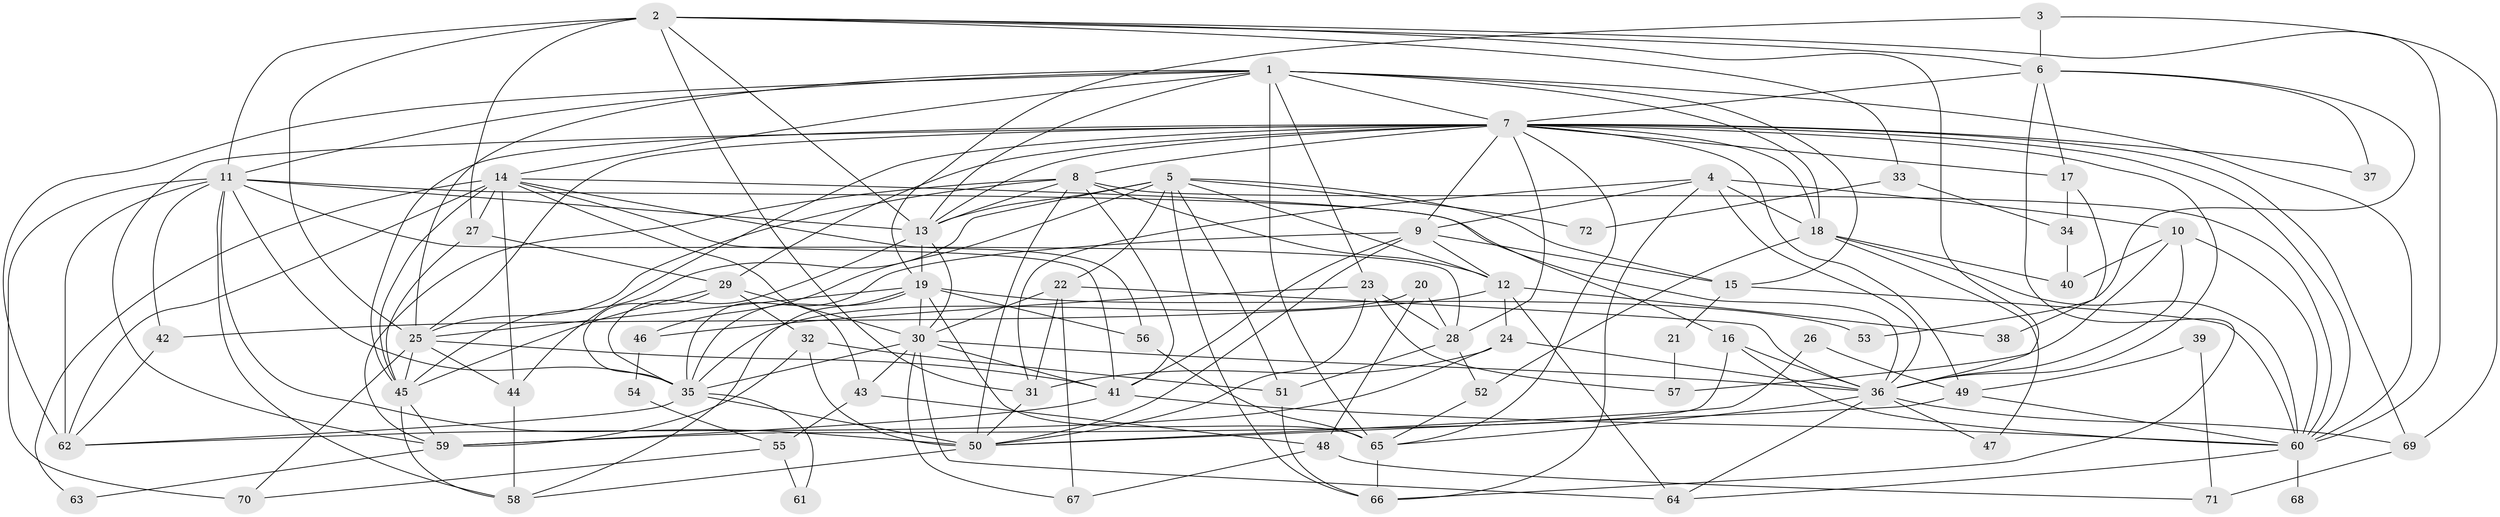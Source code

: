 // original degree distribution, {6: 0.11888111888111888, 5: 0.1888111888111888, 3: 0.25874125874125875, 7: 0.04195804195804196, 4: 0.20279720279720279, 2: 0.17482517482517482, 8: 0.013986013986013986}
// Generated by graph-tools (version 1.1) at 2025/35/03/09/25 02:35:54]
// undirected, 72 vertices, 195 edges
graph export_dot {
graph [start="1"]
  node [color=gray90,style=filled];
  1;
  2;
  3;
  4;
  5;
  6;
  7;
  8;
  9;
  10;
  11;
  12;
  13;
  14;
  15;
  16;
  17;
  18;
  19;
  20;
  21;
  22;
  23;
  24;
  25;
  26;
  27;
  28;
  29;
  30;
  31;
  32;
  33;
  34;
  35;
  36;
  37;
  38;
  39;
  40;
  41;
  42;
  43;
  44;
  45;
  46;
  47;
  48;
  49;
  50;
  51;
  52;
  53;
  54;
  55;
  56;
  57;
  58;
  59;
  60;
  61;
  62;
  63;
  64;
  65;
  66;
  67;
  68;
  69;
  70;
  71;
  72;
  1 -- 7 [weight=1.0];
  1 -- 11 [weight=1.0];
  1 -- 13 [weight=2.0];
  1 -- 14 [weight=1.0];
  1 -- 15 [weight=1.0];
  1 -- 18 [weight=1.0];
  1 -- 23 [weight=2.0];
  1 -- 25 [weight=1.0];
  1 -- 60 [weight=1.0];
  1 -- 62 [weight=1.0];
  1 -- 65 [weight=2.0];
  2 -- 6 [weight=1.0];
  2 -- 11 [weight=1.0];
  2 -- 13 [weight=1.0];
  2 -- 25 [weight=1.0];
  2 -- 27 [weight=1.0];
  2 -- 31 [weight=1.0];
  2 -- 33 [weight=1.0];
  2 -- 36 [weight=1.0];
  2 -- 60 [weight=1.0];
  3 -- 6 [weight=1.0];
  3 -- 19 [weight=1.0];
  3 -- 69 [weight=1.0];
  4 -- 9 [weight=1.0];
  4 -- 10 [weight=1.0];
  4 -- 18 [weight=1.0];
  4 -- 31 [weight=1.0];
  4 -- 36 [weight=1.0];
  4 -- 66 [weight=1.0];
  5 -- 12 [weight=1.0];
  5 -- 13 [weight=2.0];
  5 -- 15 [weight=1.0];
  5 -- 22 [weight=1.0];
  5 -- 45 [weight=1.0];
  5 -- 46 [weight=1.0];
  5 -- 51 [weight=1.0];
  5 -- 66 [weight=1.0];
  5 -- 72 [weight=1.0];
  6 -- 7 [weight=1.0];
  6 -- 17 [weight=1.0];
  6 -- 37 [weight=1.0];
  6 -- 53 [weight=1.0];
  6 -- 66 [weight=1.0];
  7 -- 8 [weight=1.0];
  7 -- 9 [weight=1.0];
  7 -- 13 [weight=2.0];
  7 -- 17 [weight=1.0];
  7 -- 18 [weight=2.0];
  7 -- 25 [weight=3.0];
  7 -- 28 [weight=1.0];
  7 -- 29 [weight=1.0];
  7 -- 36 [weight=1.0];
  7 -- 37 [weight=2.0];
  7 -- 44 [weight=1.0];
  7 -- 45 [weight=1.0];
  7 -- 49 [weight=1.0];
  7 -- 59 [weight=1.0];
  7 -- 60 [weight=1.0];
  7 -- 65 [weight=1.0];
  7 -- 69 [weight=1.0];
  8 -- 12 [weight=1.0];
  8 -- 13 [weight=1.0];
  8 -- 25 [weight=1.0];
  8 -- 41 [weight=1.0];
  8 -- 50 [weight=1.0];
  8 -- 59 [weight=1.0];
  8 -- 60 [weight=1.0];
  9 -- 12 [weight=1.0];
  9 -- 15 [weight=1.0];
  9 -- 35 [weight=1.0];
  9 -- 41 [weight=1.0];
  9 -- 50 [weight=1.0];
  10 -- 36 [weight=1.0];
  10 -- 40 [weight=1.0];
  10 -- 57 [weight=1.0];
  10 -- 60 [weight=1.0];
  11 -- 13 [weight=1.0];
  11 -- 28 [weight=1.0];
  11 -- 35 [weight=3.0];
  11 -- 36 [weight=1.0];
  11 -- 42 [weight=1.0];
  11 -- 50 [weight=1.0];
  11 -- 58 [weight=1.0];
  11 -- 62 [weight=4.0];
  11 -- 70 [weight=1.0];
  12 -- 24 [weight=1.0];
  12 -- 38 [weight=1.0];
  12 -- 42 [weight=1.0];
  12 -- 64 [weight=1.0];
  13 -- 19 [weight=1.0];
  13 -- 30 [weight=1.0];
  13 -- 35 [weight=1.0];
  14 -- 16 [weight=1.0];
  14 -- 27 [weight=1.0];
  14 -- 41 [weight=1.0];
  14 -- 43 [weight=1.0];
  14 -- 44 [weight=1.0];
  14 -- 45 [weight=2.0];
  14 -- 56 [weight=1.0];
  14 -- 62 [weight=1.0];
  14 -- 63 [weight=1.0];
  15 -- 21 [weight=1.0];
  15 -- 60 [weight=1.0];
  16 -- 36 [weight=1.0];
  16 -- 59 [weight=1.0];
  16 -- 60 [weight=1.0];
  17 -- 34 [weight=1.0];
  17 -- 38 [weight=1.0];
  18 -- 40 [weight=1.0];
  18 -- 47 [weight=1.0];
  18 -- 52 [weight=1.0];
  18 -- 60 [weight=1.0];
  19 -- 25 [weight=1.0];
  19 -- 30 [weight=1.0];
  19 -- 35 [weight=1.0];
  19 -- 53 [weight=1.0];
  19 -- 56 [weight=1.0];
  19 -- 58 [weight=1.0];
  19 -- 65 [weight=1.0];
  20 -- 28 [weight=1.0];
  20 -- 35 [weight=1.0];
  20 -- 48 [weight=1.0];
  21 -- 57 [weight=1.0];
  22 -- 30 [weight=1.0];
  22 -- 31 [weight=1.0];
  22 -- 36 [weight=1.0];
  22 -- 67 [weight=1.0];
  23 -- 28 [weight=1.0];
  23 -- 46 [weight=1.0];
  23 -- 50 [weight=1.0];
  23 -- 57 [weight=1.0];
  24 -- 31 [weight=1.0];
  24 -- 36 [weight=2.0];
  24 -- 62 [weight=1.0];
  25 -- 41 [weight=1.0];
  25 -- 44 [weight=1.0];
  25 -- 45 [weight=1.0];
  25 -- 70 [weight=1.0];
  26 -- 49 [weight=1.0];
  26 -- 50 [weight=1.0];
  27 -- 29 [weight=1.0];
  27 -- 45 [weight=1.0];
  28 -- 51 [weight=1.0];
  28 -- 52 [weight=1.0];
  29 -- 30 [weight=1.0];
  29 -- 32 [weight=2.0];
  29 -- 35 [weight=1.0];
  29 -- 45 [weight=1.0];
  30 -- 35 [weight=1.0];
  30 -- 36 [weight=1.0];
  30 -- 41 [weight=1.0];
  30 -- 43 [weight=1.0];
  30 -- 64 [weight=1.0];
  30 -- 67 [weight=1.0];
  31 -- 50 [weight=1.0];
  32 -- 50 [weight=2.0];
  32 -- 51 [weight=1.0];
  32 -- 59 [weight=1.0];
  33 -- 34 [weight=1.0];
  33 -- 72 [weight=1.0];
  34 -- 40 [weight=1.0];
  35 -- 50 [weight=1.0];
  35 -- 61 [weight=1.0];
  35 -- 62 [weight=1.0];
  36 -- 47 [weight=1.0];
  36 -- 64 [weight=1.0];
  36 -- 65 [weight=1.0];
  36 -- 69 [weight=1.0];
  39 -- 49 [weight=1.0];
  39 -- 71 [weight=1.0];
  41 -- 59 [weight=1.0];
  41 -- 60 [weight=1.0];
  42 -- 62 [weight=1.0];
  43 -- 48 [weight=1.0];
  43 -- 55 [weight=1.0];
  44 -- 58 [weight=1.0];
  45 -- 58 [weight=1.0];
  45 -- 59 [weight=1.0];
  46 -- 54 [weight=1.0];
  48 -- 67 [weight=1.0];
  48 -- 71 [weight=1.0];
  49 -- 50 [weight=1.0];
  49 -- 60 [weight=1.0];
  50 -- 58 [weight=1.0];
  51 -- 66 [weight=1.0];
  52 -- 65 [weight=1.0];
  54 -- 55 [weight=1.0];
  55 -- 61 [weight=1.0];
  55 -- 70 [weight=1.0];
  56 -- 65 [weight=1.0];
  59 -- 63 [weight=1.0];
  60 -- 64 [weight=1.0];
  60 -- 68 [weight=2.0];
  65 -- 66 [weight=1.0];
  69 -- 71 [weight=1.0];
}
